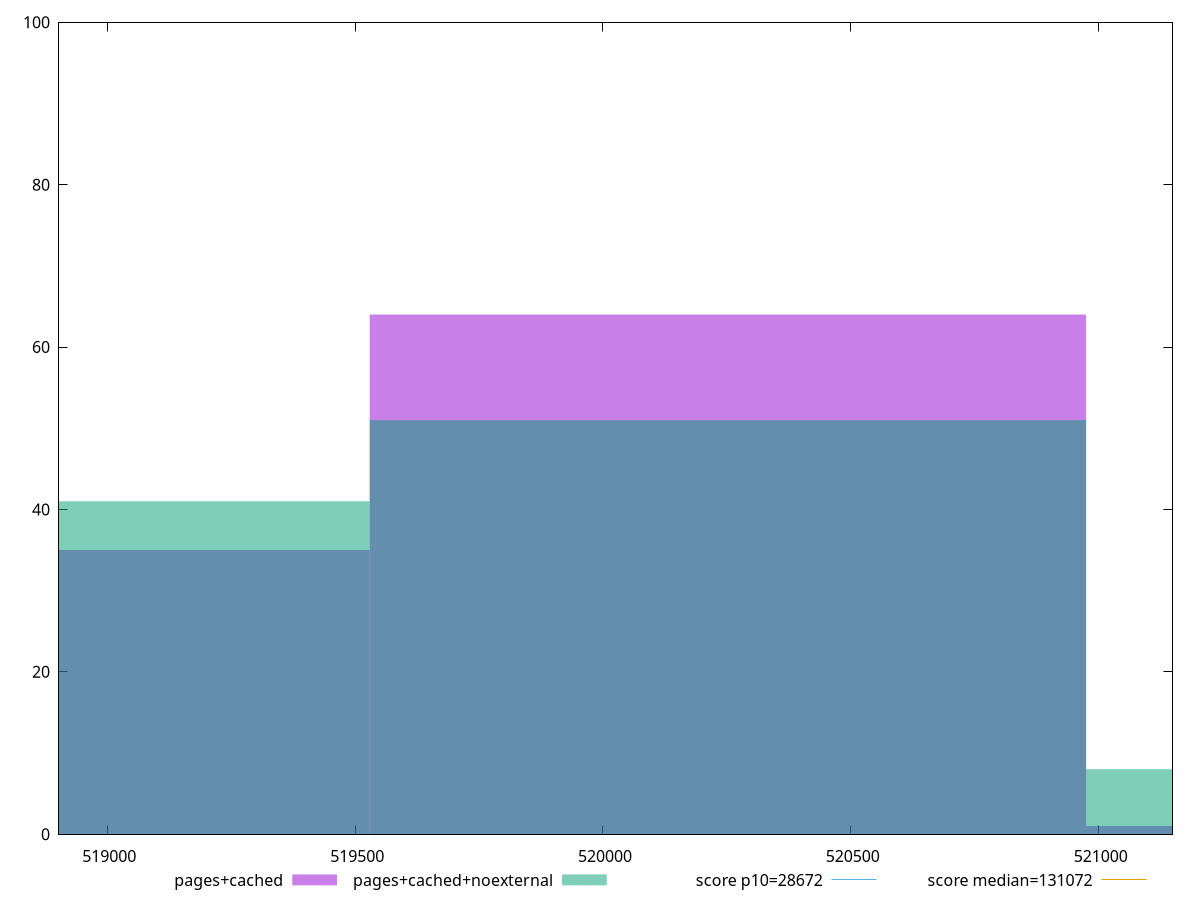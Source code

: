 reset

$pagesCached <<EOF
520251.9706262474 64
518806.8262633967 35
521697.1149890981 1
EOF

$pagesCachedNoexternal <<EOF
520251.9706262474 51
521697.1149890981 8
518806.8262633967 41
EOF

set key outside below
set boxwidth 1445.1443628506872
set xrange [518902.62528705:521148.86503320927]
set yrange [0:100]
set trange [0:100]
set style fill transparent solid 0.5 noborder

set parametric
set terminal svg size 640, 500 enhanced background rgb 'white'
set output "reprap/uses-long-cache-ttl/comparison/histogram/1_vs_2.svg"

plot $pagesCached title "pages+cached" with boxes, \
     $pagesCachedNoexternal title "pages+cached+noexternal" with boxes, \
     28672,t title "score p10=28672", \
     131072,t title "score median=131072"

reset
